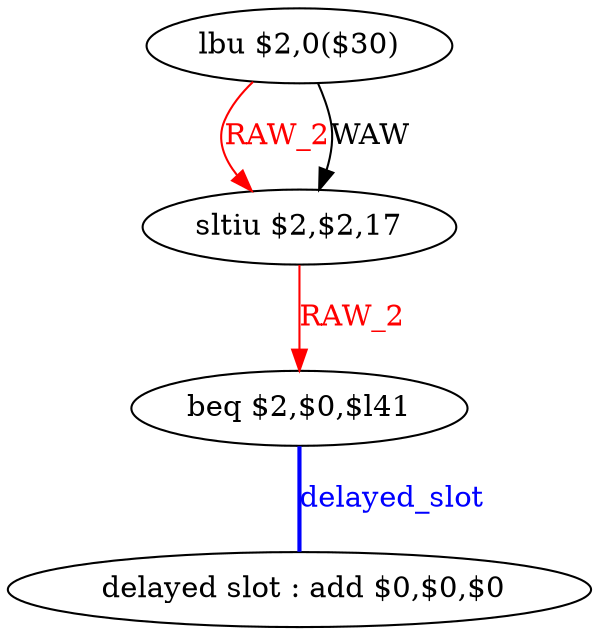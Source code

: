 digraph G1 {
node [shape = ellipse];
i3 [label = " delayed slot : add $0,$0,$0"] ;
i2 ->  i3 [style = bold, dir= none, fontcolor = blue, color = blue, label= "delayed_slot"];
i2 [label = "beq $2,$0,$l41"] ;
i0 [label = "lbu $2,0($30)"] ;
i0 ->  i1 [color = red, fontcolor = red, label= "RAW_2"];
i0 ->  i1 [label= "WAW"];
i1 [label = "sltiu $2,$2,17"] ;
i1 ->  i2 [color = red, fontcolor = red, label= "RAW_2"];
}
